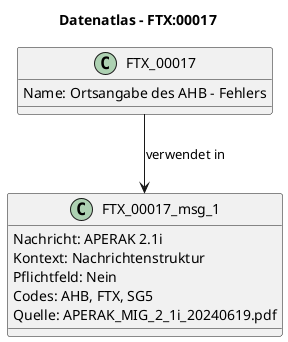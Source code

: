 @startuml
title Datenatlas – FTX:00017
class FTX_00017 {
  Name: Ortsangabe des AHB - Fehlers
}
class FTX_00017_msg_1 {
  Nachricht: APERAK 2.1i
  Kontext: Nachrichtenstruktur
  Pflichtfeld: Nein
  Codes: AHB, FTX, SG5
  Quelle: APERAK_MIG_2_1i_20240619.pdf
}
FTX_00017 --> FTX_00017_msg_1 : verwendet in
@enduml